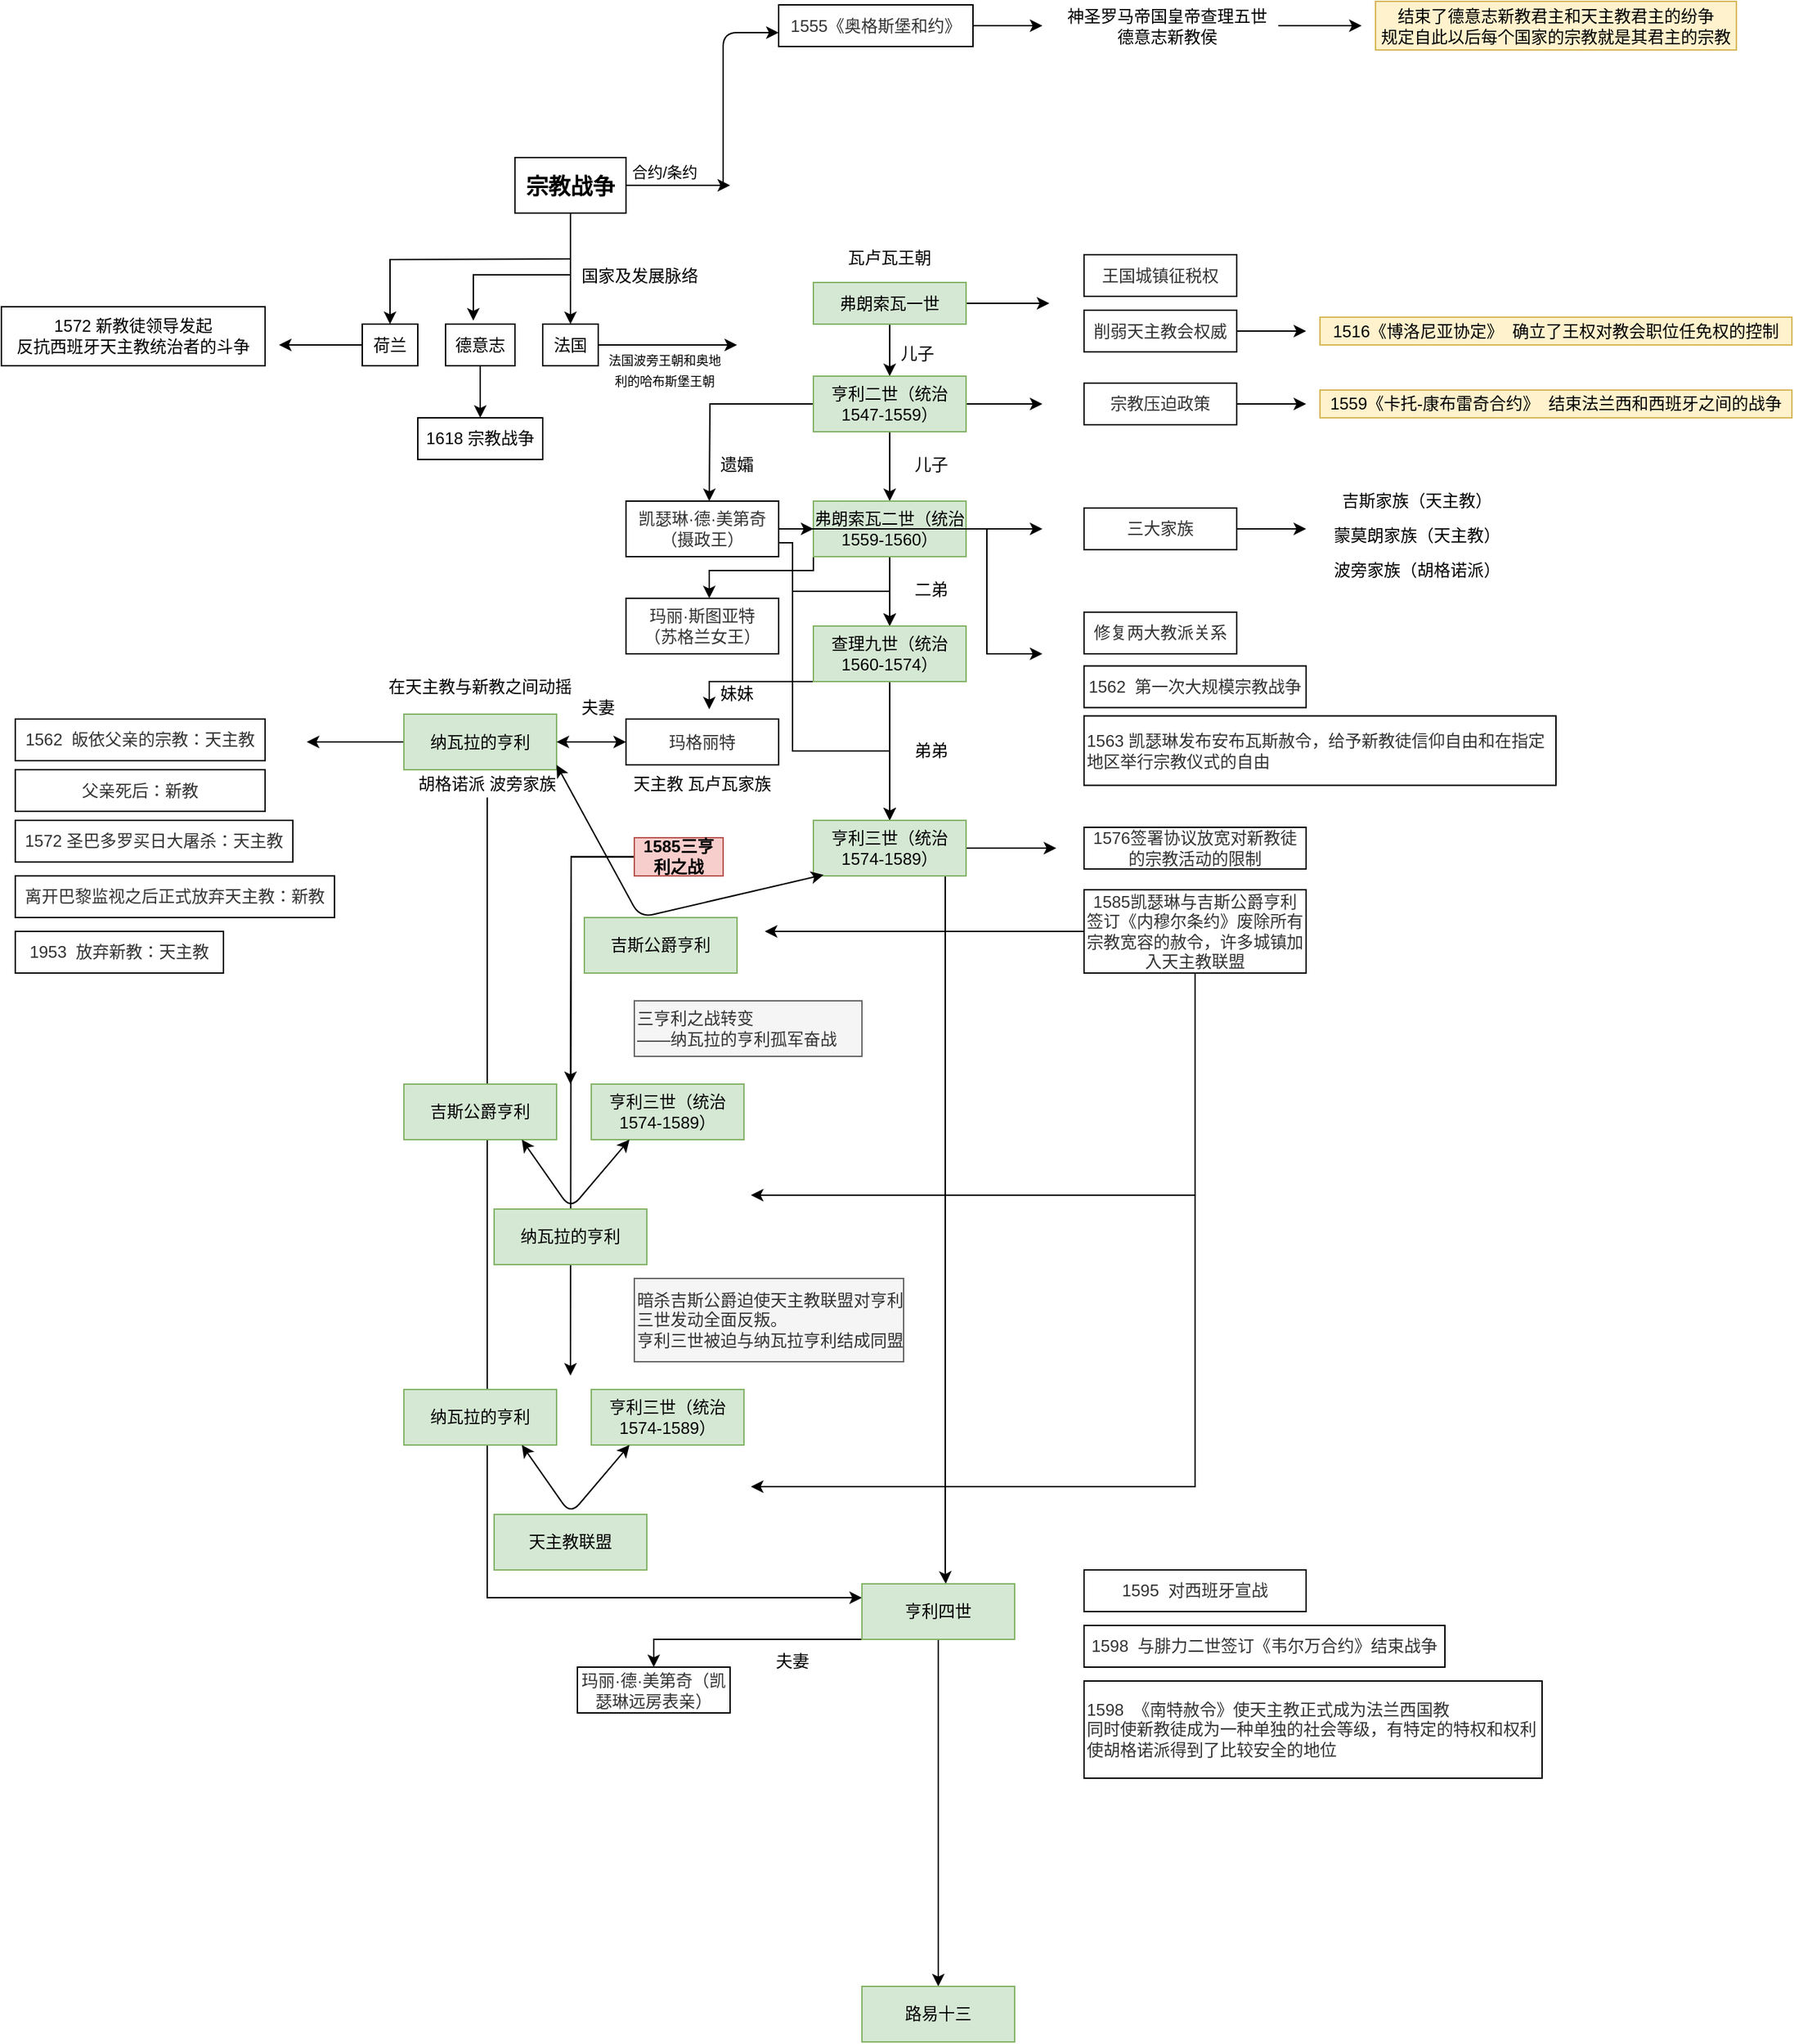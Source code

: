 <mxfile type="github" version="14.1.8">
  <diagram id="T2QGYsmHAN5AD-noXrCk" name="Page-1">
    <mxGraphModel grid="1" background="#ffffff" dx="1838" dy="607" gridSize="10" guides="1" tooltips="1" connect="1" arrows="1" fold="1" page="0" pageScale="1" pageWidth="1169" pageHeight="1654" math="0" shadow="0">
      <root>
        <mxCell id="0" />
        <mxCell id="1" parent="0" />
        <mxCell id="dM0VD-r-u17M0NMK4Lzi-4" parent="1" style="edgeStyle=orthogonalEdgeStyle;rounded=0;orthogonalLoop=1;jettySize=auto;html=1;" edge="1" source="yoh0tQ8aldwYVWKs4Qrz-1">
          <mxGeometry as="geometry" relative="1">
            <mxPoint as="targetPoint" x="-125" y="472.5" />
          </mxGeometry>
        </mxCell>
        <mxCell id="dM0VD-r-u17M0NMK4Lzi-8" parent="1" style="edgeStyle=orthogonalEdgeStyle;rounded=0;orthogonalLoop=1;jettySize=auto;html=1;" edge="1" source="yoh0tQ8aldwYVWKs4Qrz-1">
          <mxGeometry as="geometry" relative="1">
            <mxPoint as="targetPoint" x="-240" y="572.5" />
          </mxGeometry>
        </mxCell>
        <mxCell id="yoh0tQ8aldwYVWKs4Qrz-1" value="&lt;b style=&quot;font-size: 16px&quot;&gt;&lt;font style=&quot;font-size: 16px&quot;&gt;宗教战争&lt;/font&gt;&lt;/b&gt;" parent="1" style="rounded=0;whiteSpace=wrap;html=1;" vertex="1">
          <mxGeometry as="geometry" x="-280" y="452.5" width="80" height="40" />
        </mxCell>
        <mxCell id="dM0VD-r-u17M0NMK4Lzi-5" value="&lt;font style=&quot;font-size: 11px&quot;&gt;合约/条约&lt;/font&gt;" parent="1" style="text;html=1;strokeColor=none;fillColor=none;align=center;verticalAlign=middle;whiteSpace=wrap;rounded=0;" vertex="1">
          <mxGeometry as="geometry" x="-200" y="452.5" width="56" height="20" />
        </mxCell>
        <mxCell id="dM0VD-r-u17M0NMK4Lzi-25" parent="1" style="edgeStyle=orthogonalEdgeStyle;rounded=0;orthogonalLoop=1;jettySize=auto;html=1;exitX=-0.056;exitY=0.49;exitDx=0;exitDy=0;exitPerimeter=0;" edge="1" source="dM0VD-r-u17M0NMK4Lzi-10">
          <mxGeometry as="geometry" relative="1">
            <mxPoint as="targetPoint" x="-310" y="570" />
            <mxPoint as="sourcePoint" x="-250" y="537" />
            <Array as="points">
              <mxPoint x="-310" y="537" />
            </Array>
          </mxGeometry>
        </mxCell>
        <mxCell id="dM0VD-r-u17M0NMK4Lzi-10" value="国家及发展脉络" parent="1" style="text;html=1;strokeColor=none;fillColor=none;align=center;verticalAlign=middle;whiteSpace=wrap;rounded=0;" vertex="1">
          <mxGeometry as="geometry" x="-235" y="512.5" width="90" height="50" />
        </mxCell>
        <mxCell id="dM0VD-r-u17M0NMK4Lzi-11" value="" parent="1" style="endArrow=classic;html=1;" edge="1">
          <mxGeometry as="geometry" relative="1" width="50" height="50">
            <mxPoint as="sourcePoint" x="-130" y="472.5" />
            <mxPoint as="targetPoint" x="-90" y="362.5" />
            <Array as="points">
              <mxPoint x="-130" y="362.5" />
            </Array>
          </mxGeometry>
        </mxCell>
        <mxCell id="dM0VD-r-u17M0NMK4Lzi-13" parent="1" style="edgeStyle=orthogonalEdgeStyle;rounded=0;orthogonalLoop=1;jettySize=auto;html=1;" edge="1" source="dM0VD-r-u17M0NMK4Lzi-12">
          <mxGeometry as="geometry" relative="1">
            <mxPoint as="targetPoint" x="100" y="357.5" />
          </mxGeometry>
        </mxCell>
        <mxCell id="dM0VD-r-u17M0NMK4Lzi-12" value="1555《奥格斯堡和约》" parent="1" style="rounded=0;whiteSpace=wrap;html=1;fontColor=#333333;" vertex="1">
          <mxGeometry as="geometry" x="-90" y="342.5" width="140" height="30" />
        </mxCell>
        <mxCell id="dM0VD-r-u17M0NMK4Lzi-15" parent="1" style="edgeStyle=orthogonalEdgeStyle;rounded=0;orthogonalLoop=1;jettySize=auto;html=1;" edge="1" source="dM0VD-r-u17M0NMK4Lzi-14">
          <mxGeometry as="geometry" relative="1">
            <mxPoint as="targetPoint" x="330" y="357.5" />
          </mxGeometry>
        </mxCell>
        <mxCell id="dM0VD-r-u17M0NMK4Lzi-14" value="神圣罗马帝国皇帝查理五世&lt;br&gt;德意志新教侯" parent="1" style="text;html=1;strokeColor=none;fillColor=none;align=center;verticalAlign=middle;whiteSpace=wrap;rounded=0;" vertex="1">
          <mxGeometry as="geometry" x="110" y="347.5" width="160" height="20" />
        </mxCell>
        <mxCell id="dM0VD-r-u17M0NMK4Lzi-16" value="结束了德意志新教君主和天主教君主的纷争&lt;br&gt;规定自此以后每个国家的宗教就是其君主的宗教" parent="1" style="text;html=1;strokeColor=#d6b656;fillColor=#fff2cc;align=center;verticalAlign=middle;whiteSpace=wrap;rounded=0;" vertex="1">
          <mxGeometry as="geometry" x="340" y="340" width="260" height="35" />
        </mxCell>
        <mxCell id="dM0VD-r-u17M0NMK4Lzi-18" parent="1" style="edgeStyle=orthogonalEdgeStyle;rounded=0;orthogonalLoop=1;jettySize=auto;html=1;" edge="1" source="dM0VD-r-u17M0NMK4Lzi-17">
          <mxGeometry as="geometry" relative="1">
            <mxPoint as="targetPoint" x="-120" y="587.5" />
          </mxGeometry>
        </mxCell>
        <mxCell id="dM0VD-r-u17M0NMK4Lzi-21" parent="1" style="edgeStyle=orthogonalEdgeStyle;rounded=0;orthogonalLoop=1;jettySize=auto;html=1;entryX=0.5;entryY=0;entryDx=0;entryDy=0;" edge="1" target="dM0VD-r-u17M0NMK4Lzi-22">
          <mxGeometry as="geometry" relative="1">
            <mxPoint as="targetPoint" x="-370" y="552.5" />
            <mxPoint as="sourcePoint" x="-240" y="525.5" />
          </mxGeometry>
        </mxCell>
        <mxCell id="dM0VD-r-u17M0NMK4Lzi-17" value="法国" parent="1" style="rounded=0;whiteSpace=wrap;html=1;strokeColor=#000000;fillColor=#ffffff;" vertex="1">
          <mxGeometry as="geometry" x="-260" y="572.5" width="40" height="30" />
        </mxCell>
        <mxCell id="dM0VD-r-u17M0NMK4Lzi-23" parent="1" style="edgeStyle=orthogonalEdgeStyle;rounded=0;orthogonalLoop=1;jettySize=auto;html=1;" edge="1" source="dM0VD-r-u17M0NMK4Lzi-22">
          <mxGeometry as="geometry" relative="1">
            <mxPoint as="targetPoint" x="-450" y="587.5" />
          </mxGeometry>
        </mxCell>
        <mxCell id="dM0VD-r-u17M0NMK4Lzi-22" value="荷兰" parent="1" style="rounded=0;whiteSpace=wrap;html=1;strokeColor=#000000;fillColor=#ffffff;" vertex="1">
          <mxGeometry as="geometry" x="-390" y="572.5" width="40" height="30" />
        </mxCell>
        <mxCell id="dM0VD-r-u17M0NMK4Lzi-24" value="1572 新教徒领导发起&lt;br&gt;反抗西班牙天主教统治者的斗争" parent="1" style="rounded=0;whiteSpace=wrap;html=1;strokeColor=#000000;fillColor=#ffffff;" vertex="1">
          <mxGeometry as="geometry" x="-650" y="560" width="190" height="42.5" />
        </mxCell>
        <mxCell id="dM0VD-r-u17M0NMK4Lzi-29" parent="1" style="edgeStyle=orthogonalEdgeStyle;rounded=0;orthogonalLoop=1;jettySize=auto;html=1;" edge="1" source="dM0VD-r-u17M0NMK4Lzi-26">
          <mxGeometry as="geometry" relative="1">
            <mxPoint as="targetPoint" x="-305" y="640.0" />
          </mxGeometry>
        </mxCell>
        <mxCell id="dM0VD-r-u17M0NMK4Lzi-26" value="德意志" parent="1" style="rounded=0;whiteSpace=wrap;html=1;strokeColor=#000000;fillColor=#ffffff;" vertex="1">
          <mxGeometry as="geometry" x="-330" y="572.5" width="50" height="30" />
        </mxCell>
        <mxCell id="dM0VD-r-u17M0NMK4Lzi-30" value="1618 宗教战争" parent="1" style="rounded=0;whiteSpace=wrap;html=1;strokeColor=#000000;fillColor=#ffffff;" vertex="1">
          <mxGeometry as="geometry" x="-350" y="640" width="90" height="30" />
        </mxCell>
        <mxCell id="dM0VD-r-u17M0NMK4Lzi-31" value="&lt;font style=&quot;font-size: 9px&quot;&gt;法国波旁王朝和奥地利的哈布斯堡王朝&lt;/font&gt;" parent="1" style="text;html=1;strokeColor=none;fillColor=none;align=center;verticalAlign=middle;whiteSpace=wrap;rounded=0;" vertex="1">
          <mxGeometry as="geometry" x="-217" y="580" width="90" height="50" />
        </mxCell>
        <mxCell id="dM0VD-r-u17M0NMK4Lzi-34" parent="1" style="edgeStyle=orthogonalEdgeStyle;rounded=0;orthogonalLoop=1;jettySize=auto;html=1;" edge="1" source="dM0VD-r-u17M0NMK4Lzi-33">
          <mxGeometry as="geometry" relative="1">
            <mxPoint as="targetPoint" x="105" y="557.5" />
          </mxGeometry>
        </mxCell>
        <mxCell id="dM0VD-r-u17M0NMK4Lzi-42" parent="1" style="edgeStyle=orthogonalEdgeStyle;rounded=0;orthogonalLoop=1;jettySize=auto;html=1;" edge="1" source="dM0VD-r-u17M0NMK4Lzi-33">
          <mxGeometry as="geometry" relative="1">
            <mxPoint as="targetPoint" x="-10.0" y="610" />
          </mxGeometry>
        </mxCell>
        <mxCell id="dM0VD-r-u17M0NMK4Lzi-33" value="弗朗索瓦一世" parent="1" style="rounded=0;whiteSpace=wrap;html=1;fillColor=#d5e8d4;strokeColor=#82b366;" vertex="1">
          <mxGeometry as="geometry" x="-65" y="542.5" width="110" height="30" />
        </mxCell>
        <mxCell id="dM0VD-r-u17M0NMK4Lzi-37" value="王国城镇征税权" parent="1" style="rounded=0;whiteSpace=wrap;html=1;fontColor=#333333;" vertex="1">
          <mxGeometry as="geometry" x="130" y="522.5" width="110" height="30" />
        </mxCell>
        <mxCell id="dM0VD-r-u17M0NMK4Lzi-39" parent="1" style="edgeStyle=orthogonalEdgeStyle;rounded=0;orthogonalLoop=1;jettySize=auto;html=1;" edge="1" source="dM0VD-r-u17M0NMK4Lzi-38">
          <mxGeometry as="geometry" relative="1">
            <mxPoint as="targetPoint" x="290" y="577.5" />
          </mxGeometry>
        </mxCell>
        <mxCell id="dM0VD-r-u17M0NMK4Lzi-38" value="削弱天主教会权威" parent="1" style="rounded=0;whiteSpace=wrap;html=1;fontColor=#333333;" vertex="1">
          <mxGeometry as="geometry" x="130" y="562.5" width="110" height="30" />
        </mxCell>
        <mxCell id="dM0VD-r-u17M0NMK4Lzi-40" value="1516《博洛尼亚协定》&amp;nbsp; 确立了王权对教会职位任免权的控制" parent="1" style="text;html=1;strokeColor=#d6b656;fillColor=#fff2cc;align=center;verticalAlign=middle;whiteSpace=wrap;rounded=0;" vertex="1">
          <mxGeometry as="geometry" x="300" y="567.5" width="340" height="20" />
        </mxCell>
        <mxCell id="dM0VD-r-u17M0NMK4Lzi-41" value="瓦卢瓦王朝" parent="1" style="text;html=1;strokeColor=none;fillColor=none;align=center;verticalAlign=middle;whiteSpace=wrap;rounded=0;" vertex="1">
          <mxGeometry as="geometry" x="-90" y="515" width="160" height="20" />
        </mxCell>
        <mxCell id="dM0VD-r-u17M0NMK4Lzi-44" parent="1" style="edgeStyle=orthogonalEdgeStyle;rounded=0;orthogonalLoop=1;jettySize=auto;html=1;" edge="1" source="dM0VD-r-u17M0NMK4Lzi-43">
          <mxGeometry as="geometry" relative="1">
            <mxPoint as="targetPoint" x="100" y="630" />
          </mxGeometry>
        </mxCell>
        <mxCell id="dM0VD-r-u17M0NMK4Lzi-49" parent="1" style="edgeStyle=orthogonalEdgeStyle;rounded=0;orthogonalLoop=1;jettySize=auto;html=1;" edge="1" source="dM0VD-r-u17M0NMK4Lzi-43">
          <mxGeometry as="geometry" relative="1">
            <mxPoint as="targetPoint" x="-10" y="700" />
          </mxGeometry>
        </mxCell>
        <mxCell id="dM0VD-r-u17M0NMK4Lzi-52" parent="1" style="edgeStyle=orthogonalEdgeStyle;rounded=0;orthogonalLoop=1;jettySize=auto;html=1;" edge="1" source="dM0VD-r-u17M0NMK4Lzi-43">
          <mxGeometry as="geometry" relative="1">
            <mxPoint as="targetPoint" x="-140" y="700" />
          </mxGeometry>
        </mxCell>
        <mxCell id="dM0VD-r-u17M0NMK4Lzi-43" value="亨利二世（统治1547-1559）" parent="1" style="rounded=0;whiteSpace=wrap;html=1;fillColor=#d5e8d4;strokeColor=#82b366;" vertex="1">
          <mxGeometry as="geometry" x="-65" y="610" width="110" height="40" />
        </mxCell>
        <mxCell id="dM0VD-r-u17M0NMK4Lzi-46" parent="1" style="edgeStyle=orthogonalEdgeStyle;rounded=0;orthogonalLoop=1;jettySize=auto;html=1;" edge="1" source="dM0VD-r-u17M0NMK4Lzi-45">
          <mxGeometry as="geometry" relative="1">
            <mxPoint as="targetPoint" x="290" y="630" />
          </mxGeometry>
        </mxCell>
        <mxCell id="dM0VD-r-u17M0NMK4Lzi-45" value="宗教压迫政策" parent="1" style="rounded=0;whiteSpace=wrap;html=1;fontColor=#333333;" vertex="1">
          <mxGeometry as="geometry" x="130" y="615" width="110" height="30" />
        </mxCell>
        <mxCell id="dM0VD-r-u17M0NMK4Lzi-47" value="1559《卡托-康布雷奇合约》&amp;nbsp; 结束法兰西和西班牙之间的战争" parent="1" style="text;html=1;strokeColor=#d6b656;fillColor=#fff2cc;align=center;verticalAlign=middle;whiteSpace=wrap;rounded=0;" vertex="1">
          <mxGeometry as="geometry" x="300" y="620" width="340" height="20" />
        </mxCell>
        <mxCell id="dM0VD-r-u17M0NMK4Lzi-48" value="儿子" parent="1" style="text;html=1;strokeColor=none;fillColor=none;align=center;verticalAlign=middle;whiteSpace=wrap;rounded=0;" vertex="1">
          <mxGeometry as="geometry" x="-10" y="580" width="40" height="27.5" />
        </mxCell>
        <mxCell id="dM0VD-r-u17M0NMK4Lzi-50" value="遗孀" parent="1" style="text;html=1;strokeColor=none;fillColor=none;align=center;verticalAlign=middle;whiteSpace=wrap;rounded=0;" vertex="1">
          <mxGeometry as="geometry" x="-140" y="660" width="40" height="27.5" />
        </mxCell>
        <mxCell id="dM0VD-r-u17M0NMK4Lzi-55" parent="1" style="edgeStyle=orthogonalEdgeStyle;rounded=0;orthogonalLoop=1;jettySize=auto;html=1;" edge="1" source="dM0VD-r-u17M0NMK4Lzi-51">
          <mxGeometry as="geometry" relative="1">
            <mxPoint as="targetPoint" x="100" y="720" />
          </mxGeometry>
        </mxCell>
        <mxCell id="dM0VD-r-u17M0NMK4Lzi-63" parent="1" style="edgeStyle=orthogonalEdgeStyle;rounded=0;orthogonalLoop=1;jettySize=auto;html=1;" edge="1" source="dM0VD-r-u17M0NMK4Lzi-51">
          <mxGeometry as="geometry" relative="1">
            <mxPoint as="targetPoint" x="-10" y="790" />
          </mxGeometry>
        </mxCell>
        <mxCell id="dM0VD-r-u17M0NMK4Lzi-64" parent="1" style="edgeStyle=orthogonalEdgeStyle;rounded=0;orthogonalLoop=1;jettySize=auto;html=1;exitX=0;exitY=1;exitDx=0;exitDy=0;" edge="1" source="dM0VD-r-u17M0NMK4Lzi-51">
          <mxGeometry as="geometry" relative="1">
            <mxPoint as="targetPoint" x="-140" y="770" />
            <Array as="points">
              <mxPoint x="-65" y="750" />
              <mxPoint x="-140" y="750" />
            </Array>
          </mxGeometry>
        </mxCell>
        <mxCell id="dM0VD-r-u17M0NMK4Lzi-51" value="弗朗索瓦二世（统治1559-1560）" parent="1" style="rounded=0;whiteSpace=wrap;html=1;fillColor=#d5e8d4;strokeColor=#82b366;" vertex="1">
          <mxGeometry as="geometry" x="-65" y="700" width="110" height="40" />
        </mxCell>
        <mxCell id="dM0VD-r-u17M0NMK4Lzi-68" parent="1" style="edgeStyle=orthogonalEdgeStyle;rounded=0;orthogonalLoop=1;jettySize=auto;html=1;exitX=1;exitY=1;exitDx=0;exitDy=0;" edge="1" source="dM0VD-r-u17M0NMK4Lzi-53" target="dM0VD-r-u17M0NMK4Lzi-67">
          <mxGeometry as="geometry" relative="1">
            <Array as="points">
              <mxPoint x="-90" y="730" />
              <mxPoint x="-80" y="730" />
              <mxPoint x="-80" y="765" />
              <mxPoint x="-10" y="765" />
            </Array>
          </mxGeometry>
        </mxCell>
        <mxCell id="dM0VD-r-u17M0NMK4Lzi-69" parent="1" style="edgeStyle=orthogonalEdgeStyle;rounded=0;orthogonalLoop=1;jettySize=auto;html=1;" edge="1" source="dM0VD-r-u17M0NMK4Lzi-53" target="dM0VD-r-u17M0NMK4Lzi-51">
          <mxGeometry as="geometry" relative="1" />
        </mxCell>
        <mxCell id="dM0VD-r-u17M0NMK4Lzi-70" parent="1" style="edgeStyle=orthogonalEdgeStyle;rounded=0;orthogonalLoop=1;jettySize=auto;html=1;" edge="1" source="dM0VD-r-u17M0NMK4Lzi-53">
          <mxGeometry as="geometry" relative="1">
            <mxPoint as="targetPoint" x="100" y="810" />
            <Array as="points">
              <mxPoint x="60" y="720" />
              <mxPoint x="60" y="810" />
            </Array>
          </mxGeometry>
        </mxCell>
        <mxCell id="dM0VD-r-u17M0NMK4Lzi-87" parent="1" style="edgeStyle=orthogonalEdgeStyle;rounded=0;orthogonalLoop=1;jettySize=auto;html=1;exitX=1;exitY=0.75;exitDx=0;exitDy=0;entryX=0.5;entryY=0;entryDx=0;entryDy=0;" edge="1" source="dM0VD-r-u17M0NMK4Lzi-53" target="dM0VD-r-u17M0NMK4Lzi-85">
          <mxGeometry as="geometry" relative="1">
            <mxPoint as="targetPoint" x="-10" y="910.0" />
            <Array as="points">
              <mxPoint x="-80" y="730" />
              <mxPoint x="-80" y="880" />
              <mxPoint x="-10" y="880" />
            </Array>
          </mxGeometry>
        </mxCell>
        <mxCell id="dM0VD-r-u17M0NMK4Lzi-53" value="凯瑟琳·德·美第奇（摄政王）" parent="1" style="rounded=0;whiteSpace=wrap;html=1;fontColor=#333333;" vertex="1">
          <mxGeometry as="geometry" x="-200" y="700" width="110" height="40" />
        </mxCell>
        <mxCell id="dM0VD-r-u17M0NMK4Lzi-54" value="儿子" parent="1" style="text;html=1;strokeColor=none;fillColor=none;align=center;verticalAlign=middle;whiteSpace=wrap;rounded=0;" vertex="1">
          <mxGeometry as="geometry" y="660" width="40" height="27.5" />
        </mxCell>
        <mxCell id="dM0VD-r-u17M0NMK4Lzi-59" parent="1" style="edgeStyle=orthogonalEdgeStyle;rounded=0;orthogonalLoop=1;jettySize=auto;html=1;" edge="1" source="dM0VD-r-u17M0NMK4Lzi-57">
          <mxGeometry as="geometry" relative="1">
            <mxPoint as="targetPoint" x="290" y="720" />
          </mxGeometry>
        </mxCell>
        <mxCell id="dM0VD-r-u17M0NMK4Lzi-57" value="三大家族" parent="1" style="rounded=0;whiteSpace=wrap;html=1;fontColor=#333333;" vertex="1">
          <mxGeometry as="geometry" x="130" y="705" width="110" height="30" />
        </mxCell>
        <mxCell id="dM0VD-r-u17M0NMK4Lzi-60" value="吉斯家族（天主教）" parent="1" style="text;html=1;strokeColor=none;fillColor=none;align=center;verticalAlign=middle;whiteSpace=wrap;rounded=0;" vertex="1">
          <mxGeometry as="geometry" x="290" y="690" width="160" height="20" />
        </mxCell>
        <mxCell id="dM0VD-r-u17M0NMK4Lzi-61" value="蒙莫朗家族（天主教）" parent="1" style="text;html=1;strokeColor=none;fillColor=none;align=center;verticalAlign=middle;whiteSpace=wrap;rounded=0;" vertex="1">
          <mxGeometry as="geometry" x="290" y="715" width="160" height="20" />
        </mxCell>
        <mxCell id="dM0VD-r-u17M0NMK4Lzi-62" value="波旁家族（胡格诺派）" parent="1" style="text;html=1;strokeColor=none;fillColor=none;align=center;verticalAlign=middle;whiteSpace=wrap;rounded=0;" vertex="1">
          <mxGeometry as="geometry" x="290" y="740" width="160" height="20" />
        </mxCell>
        <mxCell id="dM0VD-r-u17M0NMK4Lzi-65" value="玛丽·斯图亚特&lt;br&gt;（苏格兰女王）" parent="1" style="rounded=0;whiteSpace=wrap;html=1;fontColor=#333333;" vertex="1">
          <mxGeometry as="geometry" x="-200" y="770" width="110" height="40" />
        </mxCell>
        <mxCell id="dM0VD-r-u17M0NMK4Lzi-66" value="二弟" parent="1" style="text;html=1;strokeColor=none;fillColor=none;align=center;verticalAlign=middle;whiteSpace=wrap;rounded=0;" vertex="1">
          <mxGeometry as="geometry" y="750" width="40" height="27.5" />
        </mxCell>
        <mxCell id="dM0VD-r-u17M0NMK4Lzi-74" parent="1" style="edgeStyle=orthogonalEdgeStyle;rounded=0;orthogonalLoop=1;jettySize=auto;html=1;exitX=0;exitY=1;exitDx=0;exitDy=0;" edge="1" source="dM0VD-r-u17M0NMK4Lzi-67">
          <mxGeometry as="geometry" relative="1">
            <mxPoint as="targetPoint" x="-140" y="850" />
            <Array as="points">
              <mxPoint x="-140" y="830" />
            </Array>
          </mxGeometry>
        </mxCell>
        <mxCell id="dM0VD-r-u17M0NMK4Lzi-84" parent="1" style="edgeStyle=orthogonalEdgeStyle;rounded=0;orthogonalLoop=1;jettySize=auto;html=1;" edge="1" source="dM0VD-r-u17M0NMK4Lzi-67">
          <mxGeometry as="geometry" relative="1">
            <mxPoint as="targetPoint" x="-10" y="930.0" />
            <Array as="points">
              <mxPoint x="-10" y="930" />
              <mxPoint x="-10" y="930" />
            </Array>
          </mxGeometry>
        </mxCell>
        <mxCell id="dM0VD-r-u17M0NMK4Lzi-67" value="查理九世（统治1560-1574）" parent="1" style="rounded=0;whiteSpace=wrap;html=1;fillColor=#d5e8d4;strokeColor=#82b366;" vertex="1">
          <mxGeometry as="geometry" x="-65" y="790" width="110" height="40" />
        </mxCell>
        <mxCell id="dM0VD-r-u17M0NMK4Lzi-71" value="修复两大教派关系" parent="1" style="rounded=0;whiteSpace=wrap;html=1;fontColor=#333333;" vertex="1">
          <mxGeometry as="geometry" x="130" y="780" width="110" height="30" />
        </mxCell>
        <mxCell id="dM0VD-r-u17M0NMK4Lzi-73" value="1562&amp;nbsp; 第一次大规模宗教战争" parent="1" style="rounded=0;whiteSpace=wrap;html=1;fontColor=#333333;" vertex="1">
          <mxGeometry as="geometry" x="130" y="818.75" width="160" height="30" />
        </mxCell>
        <mxCell id="dM0VD-r-u17M0NMK4Lzi-75" value="玛格丽特" parent="1" style="rounded=0;whiteSpace=wrap;html=1;fontColor=#333333;" vertex="1">
          <mxGeometry as="geometry" x="-200" y="857" width="110" height="33" />
        </mxCell>
        <mxCell id="dM0VD-r-u17M0NMK4Lzi-76" value="妹妹" parent="1" style="text;html=1;strokeColor=none;fillColor=none;align=center;verticalAlign=middle;whiteSpace=wrap;rounded=0;" vertex="1">
          <mxGeometry as="geometry" x="-140" y="825" width="40" height="27.5" />
        </mxCell>
        <mxCell id="dM0VD-r-u17M0NMK4Lzi-90" parent="1" style="edgeStyle=orthogonalEdgeStyle;rounded=0;orthogonalLoop=1;jettySize=auto;html=1;" edge="1" source="dM0VD-r-u17M0NMK4Lzi-77">
          <mxGeometry as="geometry" relative="1">
            <mxPoint as="targetPoint" x="-430" y="873.5" />
          </mxGeometry>
        </mxCell>
        <mxCell id="dM0VD-r-u17M0NMK4Lzi-77" value="纳瓦拉的亨利" parent="1" style="rounded=0;whiteSpace=wrap;html=1;fillColor=#d5e8d4;strokeColor=#82b366;" vertex="1">
          <mxGeometry as="geometry" x="-360" y="853.5" width="110" height="40" />
        </mxCell>
        <mxCell id="dM0VD-r-u17M0NMK4Lzi-78" value="" parent="1" style="endArrow=classic;startArrow=classic;html=1;exitX=1;exitY=0.5;exitDx=0;exitDy=0;entryX=0;entryY=0.5;entryDx=0;entryDy=0;" edge="1" source="dM0VD-r-u17M0NMK4Lzi-77" target="dM0VD-r-u17M0NMK4Lzi-75">
          <mxGeometry as="geometry" relative="1" width="50" height="50">
            <mxPoint as="sourcePoint" x="180" y="660" />
            <mxPoint as="targetPoint" x="230" y="610" />
          </mxGeometry>
        </mxCell>
        <mxCell id="dM0VD-r-u17M0NMK4Lzi-81" value="夫妻" parent="1" style="text;html=1;strokeColor=none;fillColor=none;align=center;verticalAlign=middle;whiteSpace=wrap;rounded=0;" vertex="1">
          <mxGeometry as="geometry" x="-240" y="835" width="40" height="27.5" />
        </mxCell>
        <mxCell id="dM0VD-r-u17M0NMK4Lzi-82" value="天主教 瓦卢瓦家族" parent="1" style="text;html=1;strokeColor=none;fillColor=none;align=center;verticalAlign=middle;whiteSpace=wrap;rounded=0;" vertex="1">
          <mxGeometry as="geometry" x="-225" y="893.5" width="160" height="20" />
        </mxCell>
        <mxCell id="LaSyIgFrHphxOtx25niR-40" parent="1" style="edgeStyle=orthogonalEdgeStyle;rounded=0;orthogonalLoop=1;jettySize=auto;html=1;entryX=0;entryY=0.25;entryDx=0;entryDy=0;" edge="1" source="dM0VD-r-u17M0NMK4Lzi-83" target="LaSyIgFrHphxOtx25niR-41">
          <mxGeometry as="geometry" relative="1">
            <mxPoint as="targetPoint" x="30" y="1490" />
            <Array as="points">
              <mxPoint x="-300" y="1490" />
            </Array>
          </mxGeometry>
        </mxCell>
        <mxCell id="dM0VD-r-u17M0NMK4Lzi-83" value="胡格诺派 波旁家族" parent="1" style="text;html=1;strokeColor=none;fillColor=none;align=center;verticalAlign=middle;whiteSpace=wrap;rounded=0;" vertex="1">
          <mxGeometry as="geometry" x="-380" y="893.5" width="160" height="20" />
        </mxCell>
        <mxCell id="dM0VD-r-u17M0NMK4Lzi-88" parent="1" style="edgeStyle=orthogonalEdgeStyle;rounded=0;orthogonalLoop=1;jettySize=auto;html=1;" edge="1" source="dM0VD-r-u17M0NMK4Lzi-85">
          <mxGeometry as="geometry" relative="1">
            <mxPoint as="targetPoint" x="110" y="950" />
          </mxGeometry>
        </mxCell>
        <mxCell id="LaSyIgFrHphxOtx25niR-39" parent="1" style="edgeStyle=orthogonalEdgeStyle;rounded=0;orthogonalLoop=1;jettySize=auto;html=1;entryX=0.549;entryY=-0.001;entryDx=0;entryDy=0;entryPerimeter=0;" edge="1" source="dM0VD-r-u17M0NMK4Lzi-85" target="LaSyIgFrHphxOtx25niR-41">
          <mxGeometry as="geometry" relative="1">
            <mxPoint as="targetPoint" x="30" y="1470" />
            <Array as="points">
              <mxPoint x="30" y="1470" />
              <mxPoint x="30" y="1470" />
            </Array>
          </mxGeometry>
        </mxCell>
        <mxCell id="dM0VD-r-u17M0NMK4Lzi-85" value="亨利三世（统治1574-1589）" parent="1" style="rounded=0;whiteSpace=wrap;html=1;fillColor=#d5e8d4;strokeColor=#82b366;" vertex="1">
          <mxGeometry as="geometry" x="-65" y="930" width="110" height="40" />
        </mxCell>
        <mxCell id="dM0VD-r-u17M0NMK4Lzi-89" value="1576签署协议放宽对新教徒的宗教活动的限制" parent="1" style="rounded=0;whiteSpace=wrap;html=1;fontColor=#333333;" vertex="1">
          <mxGeometry as="geometry" x="130" y="935" width="160" height="30" />
        </mxCell>
        <mxCell id="dM0VD-r-u17M0NMK4Lzi-91" value="在天主教与新教之间动摇" parent="1" style="text;html=1;strokeColor=none;fillColor=none;align=center;verticalAlign=middle;whiteSpace=wrap;rounded=0;" vertex="1">
          <mxGeometry as="geometry" x="-380" y="820" width="150" height="28.75" />
        </mxCell>
        <mxCell id="LaSyIgFrHphxOtx25niR-12" parent="1" style="edgeStyle=orthogonalEdgeStyle;rounded=0;orthogonalLoop=1;jettySize=auto;html=1;" edge="1" source="dM0VD-r-u17M0NMK4Lzi-92">
          <mxGeometry as="geometry" relative="1">
            <mxPoint as="targetPoint" x="-110" y="1200" />
            <Array as="points">
              <mxPoint x="210" y="1200" />
              <mxPoint x="-110" y="1200" />
            </Array>
          </mxGeometry>
        </mxCell>
        <mxCell id="LaSyIgFrHphxOtx25niR-21" parent="1" style="edgeStyle=orthogonalEdgeStyle;rounded=0;orthogonalLoop=1;jettySize=auto;html=1;" edge="1" source="dM0VD-r-u17M0NMK4Lzi-92">
          <mxGeometry as="geometry" relative="1">
            <mxPoint as="targetPoint" x="-110" y="1410" />
            <Array as="points">
              <mxPoint x="210" y="1410" />
              <mxPoint x="-110" y="1410" />
            </Array>
          </mxGeometry>
        </mxCell>
        <mxCell id="LaSyIgFrHphxOtx25niR-32" parent="1" style="edgeStyle=orthogonalEdgeStyle;rounded=0;orthogonalLoop=1;jettySize=auto;html=1;" edge="1" source="dM0VD-r-u17M0NMK4Lzi-92">
          <mxGeometry as="geometry" relative="1">
            <mxPoint as="targetPoint" x="-100" y="1010" />
          </mxGeometry>
        </mxCell>
        <mxCell id="dM0VD-r-u17M0NMK4Lzi-92" value="1585凯瑟琳与吉斯公爵亨利签订《内穆尔条约》废除所有宗教宽容的赦令，许多城镇加入天主教联盟" parent="1" style="rounded=0;whiteSpace=wrap;html=1;fontColor=#333333;" vertex="1">
          <mxGeometry as="geometry" x="130" y="980" width="160" height="60" />
        </mxCell>
        <mxCell id="LaSyIgFrHphxOtx25niR-1" value="1562&amp;nbsp; 皈依父亲的宗教：天主教" parent="1" style="rounded=0;whiteSpace=wrap;html=1;fontColor=#333333;" vertex="1">
          <mxGeometry as="geometry" x="-640" y="857" width="180" height="30" />
        </mxCell>
        <mxCell id="LaSyIgFrHphxOtx25niR-2" value="父亲死后：新教" parent="1" style="rounded=0;whiteSpace=wrap;html=1;fontColor=#333333;" vertex="1">
          <mxGeometry as="geometry" x="-640" y="893.5" width="180" height="30" />
        </mxCell>
        <mxCell id="LaSyIgFrHphxOtx25niR-3" value="1572 圣巴多罗买日大屠杀：天主教" parent="1" style="rounded=0;whiteSpace=wrap;html=1;fontColor=#333333;" vertex="1">
          <mxGeometry as="geometry" x="-640" y="930" width="200" height="30" />
        </mxCell>
        <mxCell id="LaSyIgFrHphxOtx25niR-4" value="1953&amp;nbsp; 放弃新教：天主教" parent="1" style="rounded=0;whiteSpace=wrap;html=1;fontColor=#333333;" vertex="1">
          <mxGeometry as="geometry" x="-640" y="1010" width="150" height="30" />
        </mxCell>
        <mxCell id="LaSyIgFrHphxOtx25niR-7" value="" parent="1" style="endArrow=classic;startArrow=classic;html=1;exitX=0.067;exitY=0.98;exitDx=0;exitDy=0;exitPerimeter=0;" edge="1" source="dM0VD-r-u17M0NMK4Lzi-85">
          <mxGeometry as="geometry" relative="1" width="50" height="50">
            <mxPoint as="sourcePoint" x="-300" y="940" />
            <mxPoint as="targetPoint" x="-250" y="890" />
            <Array as="points">
              <mxPoint x="-190" y="1000" />
            </Array>
          </mxGeometry>
        </mxCell>
        <mxCell id="LaSyIgFrHphxOtx25niR-8" value="吉斯公爵亨利" parent="1" style="rounded=0;whiteSpace=wrap;html=1;fillColor=#d5e8d4;strokeColor=#82b366;" vertex="1">
          <mxGeometry as="geometry" x="-230" y="1000" width="110" height="40" />
        </mxCell>
        <mxCell id="LaSyIgFrHphxOtx25niR-9" value="弟弟" parent="1" style="text;html=1;strokeColor=none;fillColor=none;align=center;verticalAlign=middle;whiteSpace=wrap;rounded=0;" vertex="1">
          <mxGeometry as="geometry" y="866" width="40" height="27.5" />
        </mxCell>
        <mxCell id="LaSyIgFrHphxOtx25niR-20" parent="1" style="edgeStyle=orthogonalEdgeStyle;rounded=0;orthogonalLoop=1;jettySize=auto;html=1;" edge="1" source="dM0VD-r-u17M0NMK4Lzi-86">
          <mxGeometry as="geometry" relative="1">
            <mxPoint as="targetPoint" x="-240" y="1120" />
          </mxGeometry>
        </mxCell>
        <mxCell id="LaSyIgFrHphxOtx25niR-22" parent="1" style="edgeStyle=orthogonalEdgeStyle;rounded=0;orthogonalLoop=1;jettySize=auto;html=1;" edge="1" source="dM0VD-r-u17M0NMK4Lzi-86">
          <mxGeometry as="geometry" relative="1">
            <mxPoint as="targetPoint" x="-240" y="1330" />
          </mxGeometry>
        </mxCell>
        <mxCell id="dM0VD-r-u17M0NMK4Lzi-86" value="&lt;b&gt;1585三亨利之战&lt;/b&gt;" parent="1" style="text;html=1;strokeColor=#b85450;fillColor=#f8cecc;align=center;verticalAlign=middle;whiteSpace=wrap;rounded=0;" vertex="1">
          <mxGeometry as="geometry" x="-194" y="942.5" width="64" height="27.5" />
        </mxCell>
        <mxCell id="LaSyIgFrHphxOtx25niR-14" value="吉斯公爵亨利" parent="1" style="rounded=0;whiteSpace=wrap;html=1;fillColor=#d5e8d4;strokeColor=#82b366;" vertex="1">
          <mxGeometry as="geometry" x="-360" y="1120" width="110" height="40" />
        </mxCell>
        <mxCell id="LaSyIgFrHphxOtx25niR-15" value="亨利三世（统治1574-1589）" parent="1" style="rounded=0;whiteSpace=wrap;html=1;fillColor=#d5e8d4;strokeColor=#82b366;" vertex="1">
          <mxGeometry as="geometry" x="-225" y="1120" width="110" height="40" />
        </mxCell>
        <mxCell id="LaSyIgFrHphxOtx25niR-16" value="" parent="1" style="endArrow=classic;startArrow=classic;html=1;entryX=0.25;entryY=1;entryDx=0;entryDy=0;" edge="1" target="LaSyIgFrHphxOtx25niR-15">
          <mxGeometry as="geometry" relative="1" width="50" height="50">
            <mxPoint as="sourcePoint" x="-275" y="1160" />
            <mxPoint as="targetPoint" x="-225" y="1110" />
            <Array as="points">
              <mxPoint x="-240" y="1210" />
            </Array>
          </mxGeometry>
        </mxCell>
        <mxCell id="LaSyIgFrHphxOtx25niR-17" value="纳瓦拉的亨利" parent="1" style="rounded=0;whiteSpace=wrap;html=1;fillColor=#d5e8d4;strokeColor=#82b366;" vertex="1">
          <mxGeometry as="geometry" x="-295" y="1210" width="110" height="40" />
        </mxCell>
        <mxCell id="LaSyIgFrHphxOtx25niR-19" value="&lt;div align=&quot;left&quot;&gt;三亨利之战转变&lt;/div&gt;&lt;div align=&quot;left&quot;&gt;——纳瓦拉的亨利孤军奋战&lt;/div&gt;" parent="1" style="text;html=1;strokeColor=#666666;fillColor=#f5f5f5;align=left;verticalAlign=middle;whiteSpace=wrap;rounded=0;fontColor=#333333;" vertex="1">
          <mxGeometry as="geometry" x="-194" y="1060" width="164" height="40" />
        </mxCell>
        <mxCell id="LaSyIgFrHphxOtx25niR-23" value="暗杀吉斯公爵迫使天主教联盟对亨利三世发动全面反叛。&lt;br&gt;亨利三世被迫与纳瓦拉亨利结成同盟" parent="1" style="text;html=1;strokeColor=#666666;fillColor=#f5f5f5;align=left;verticalAlign=middle;whiteSpace=wrap;rounded=0;fontColor=#333333;" vertex="1">
          <mxGeometry as="geometry" x="-194" y="1260" width="194" height="60" />
        </mxCell>
        <mxCell id="LaSyIgFrHphxOtx25niR-28" value="纳瓦拉的亨利" parent="1" style="rounded=0;whiteSpace=wrap;html=1;fillColor=#d5e8d4;strokeColor=#82b366;" vertex="1">
          <mxGeometry as="geometry" x="-360" y="1340" width="110" height="40" />
        </mxCell>
        <mxCell id="LaSyIgFrHphxOtx25niR-29" value="亨利三世（统治1574-1589）" parent="1" style="rounded=0;whiteSpace=wrap;html=1;fillColor=#d5e8d4;strokeColor=#82b366;" vertex="1">
          <mxGeometry as="geometry" x="-225" y="1340" width="110" height="40" />
        </mxCell>
        <mxCell id="LaSyIgFrHphxOtx25niR-30" value="" parent="1" style="endArrow=classic;startArrow=classic;html=1;entryX=0.25;entryY=1;entryDx=0;entryDy=0;" edge="1" target="LaSyIgFrHphxOtx25niR-29">
          <mxGeometry as="geometry" relative="1" width="50" height="50">
            <mxPoint as="sourcePoint" x="-275" y="1380" />
            <mxPoint as="targetPoint" x="-225" y="1330" />
            <Array as="points">
              <mxPoint x="-240" y="1430" />
            </Array>
          </mxGeometry>
        </mxCell>
        <mxCell id="LaSyIgFrHphxOtx25niR-31" value="天主教联盟" parent="1" style="rounded=0;whiteSpace=wrap;html=1;fillColor=#d5e8d4;strokeColor=#82b366;" vertex="1">
          <mxGeometry as="geometry" x="-295" y="1430" width="110" height="40" />
        </mxCell>
        <mxCell id="LaSyIgFrHphxOtx25niR-38" value="离开巴黎监视之后正式放弃天主教：新教" parent="1" style="rounded=0;whiteSpace=wrap;html=1;fontColor=#333333;" vertex="1">
          <mxGeometry as="geometry" x="-640" y="970" width="230" height="30" />
        </mxCell>
        <mxCell id="LaSyIgFrHphxOtx25niR-49" parent="1" style="edgeStyle=orthogonalEdgeStyle;rounded=0;orthogonalLoop=1;jettySize=auto;html=1;exitX=0;exitY=1;exitDx=0;exitDy=0;" edge="1" source="LaSyIgFrHphxOtx25niR-41">
          <mxGeometry as="geometry" relative="1">
            <mxPoint as="targetPoint" x="-180" y="1540" />
            <Array as="points">
              <mxPoint x="-180" y="1520" />
            </Array>
          </mxGeometry>
        </mxCell>
        <mxCell id="iiDo_MAlYURggGh3Gv1T-1" parent="1" style="edgeStyle=orthogonalEdgeStyle;rounded=0;orthogonalLoop=1;jettySize=auto;html=1;" edge="1" source="LaSyIgFrHphxOtx25niR-41">
          <mxGeometry as="geometry" relative="1">
            <mxPoint as="targetPoint" x="25" y="1770" />
          </mxGeometry>
        </mxCell>
        <mxCell id="LaSyIgFrHphxOtx25niR-41" value="亨利四世" parent="1" style="rounded=0;whiteSpace=wrap;html=1;fillColor=#d5e8d4;strokeColor=#82b366;" vertex="1">
          <mxGeometry as="geometry" x="-30" y="1480" width="110" height="40" />
        </mxCell>
        <mxCell id="LaSyIgFrHphxOtx25niR-46" value="1595&amp;nbsp; 对西班牙宣战" parent="1" style="rounded=0;whiteSpace=wrap;html=1;fontColor=#333333;" vertex="1">
          <mxGeometry as="geometry" x="130" y="1470" width="160" height="30" />
        </mxCell>
        <mxCell id="LaSyIgFrHphxOtx25niR-47" value="1598&amp;nbsp; 与腓力二世签订《韦尔万合约》结束战争" parent="1" style="rounded=0;whiteSpace=wrap;html=1;fontColor=#333333;" vertex="1">
          <mxGeometry as="geometry" x="130" y="1510" width="260" height="30" />
        </mxCell>
        <mxCell id="LaSyIgFrHphxOtx25niR-48" value="&lt;div align=&quot;left&quot;&gt;1598&amp;nbsp; 《南特赦令》使天主教正式成为法兰西国教&lt;br&gt;同时使新教徒成为一种单独的社会等级，有特定的特权和权利&lt;br&gt;使胡格诺派得到了比较安全的地位&lt;/div&gt;" parent="1" style="rounded=0;whiteSpace=wrap;html=1;fontColor=#333333;align=left;" vertex="1">
          <mxGeometry as="geometry" x="130" y="1550" width="330" height="70" />
        </mxCell>
        <mxCell id="LaSyIgFrHphxOtx25niR-50" value="玛丽·德·美第奇（凯瑟琳远房表亲）" parent="1" style="rounded=0;whiteSpace=wrap;html=1;fontColor=#333333;" vertex="1">
          <mxGeometry as="geometry" x="-235" y="1540" width="110" height="33" />
        </mxCell>
        <mxCell id="LaSyIgFrHphxOtx25niR-51" value="夫妻" parent="1" style="text;html=1;strokeColor=none;fillColor=none;align=center;verticalAlign=middle;whiteSpace=wrap;rounded=0;" vertex="1">
          <mxGeometry as="geometry" x="-100" y="1522.5" width="40" height="27.5" />
        </mxCell>
        <mxCell id="iiDo_MAlYURggGh3Gv1T-2" value="路易十三" parent="1" style="rounded=0;whiteSpace=wrap;html=1;fillColor=#d5e8d4;strokeColor=#82b366;" vertex="1">
          <mxGeometry as="geometry" x="-30" y="1770" width="110" height="40" />
        </mxCell>
        <mxCell id="iiDo_MAlYURggGh3Gv1T-3" value="1563 凯瑟琳发布安布瓦斯赦令，给予新教徒信仰自由和在指定地区举行宗教仪式的自由" parent="1" style="rounded=0;whiteSpace=wrap;html=1;fontColor=#333333;align=left;" vertex="1">
          <mxGeometry as="geometry" x="130" y="854.75" width="340" height="50" />
        </mxCell>
      </root>
    </mxGraphModel>
  </diagram>
</mxfile>
